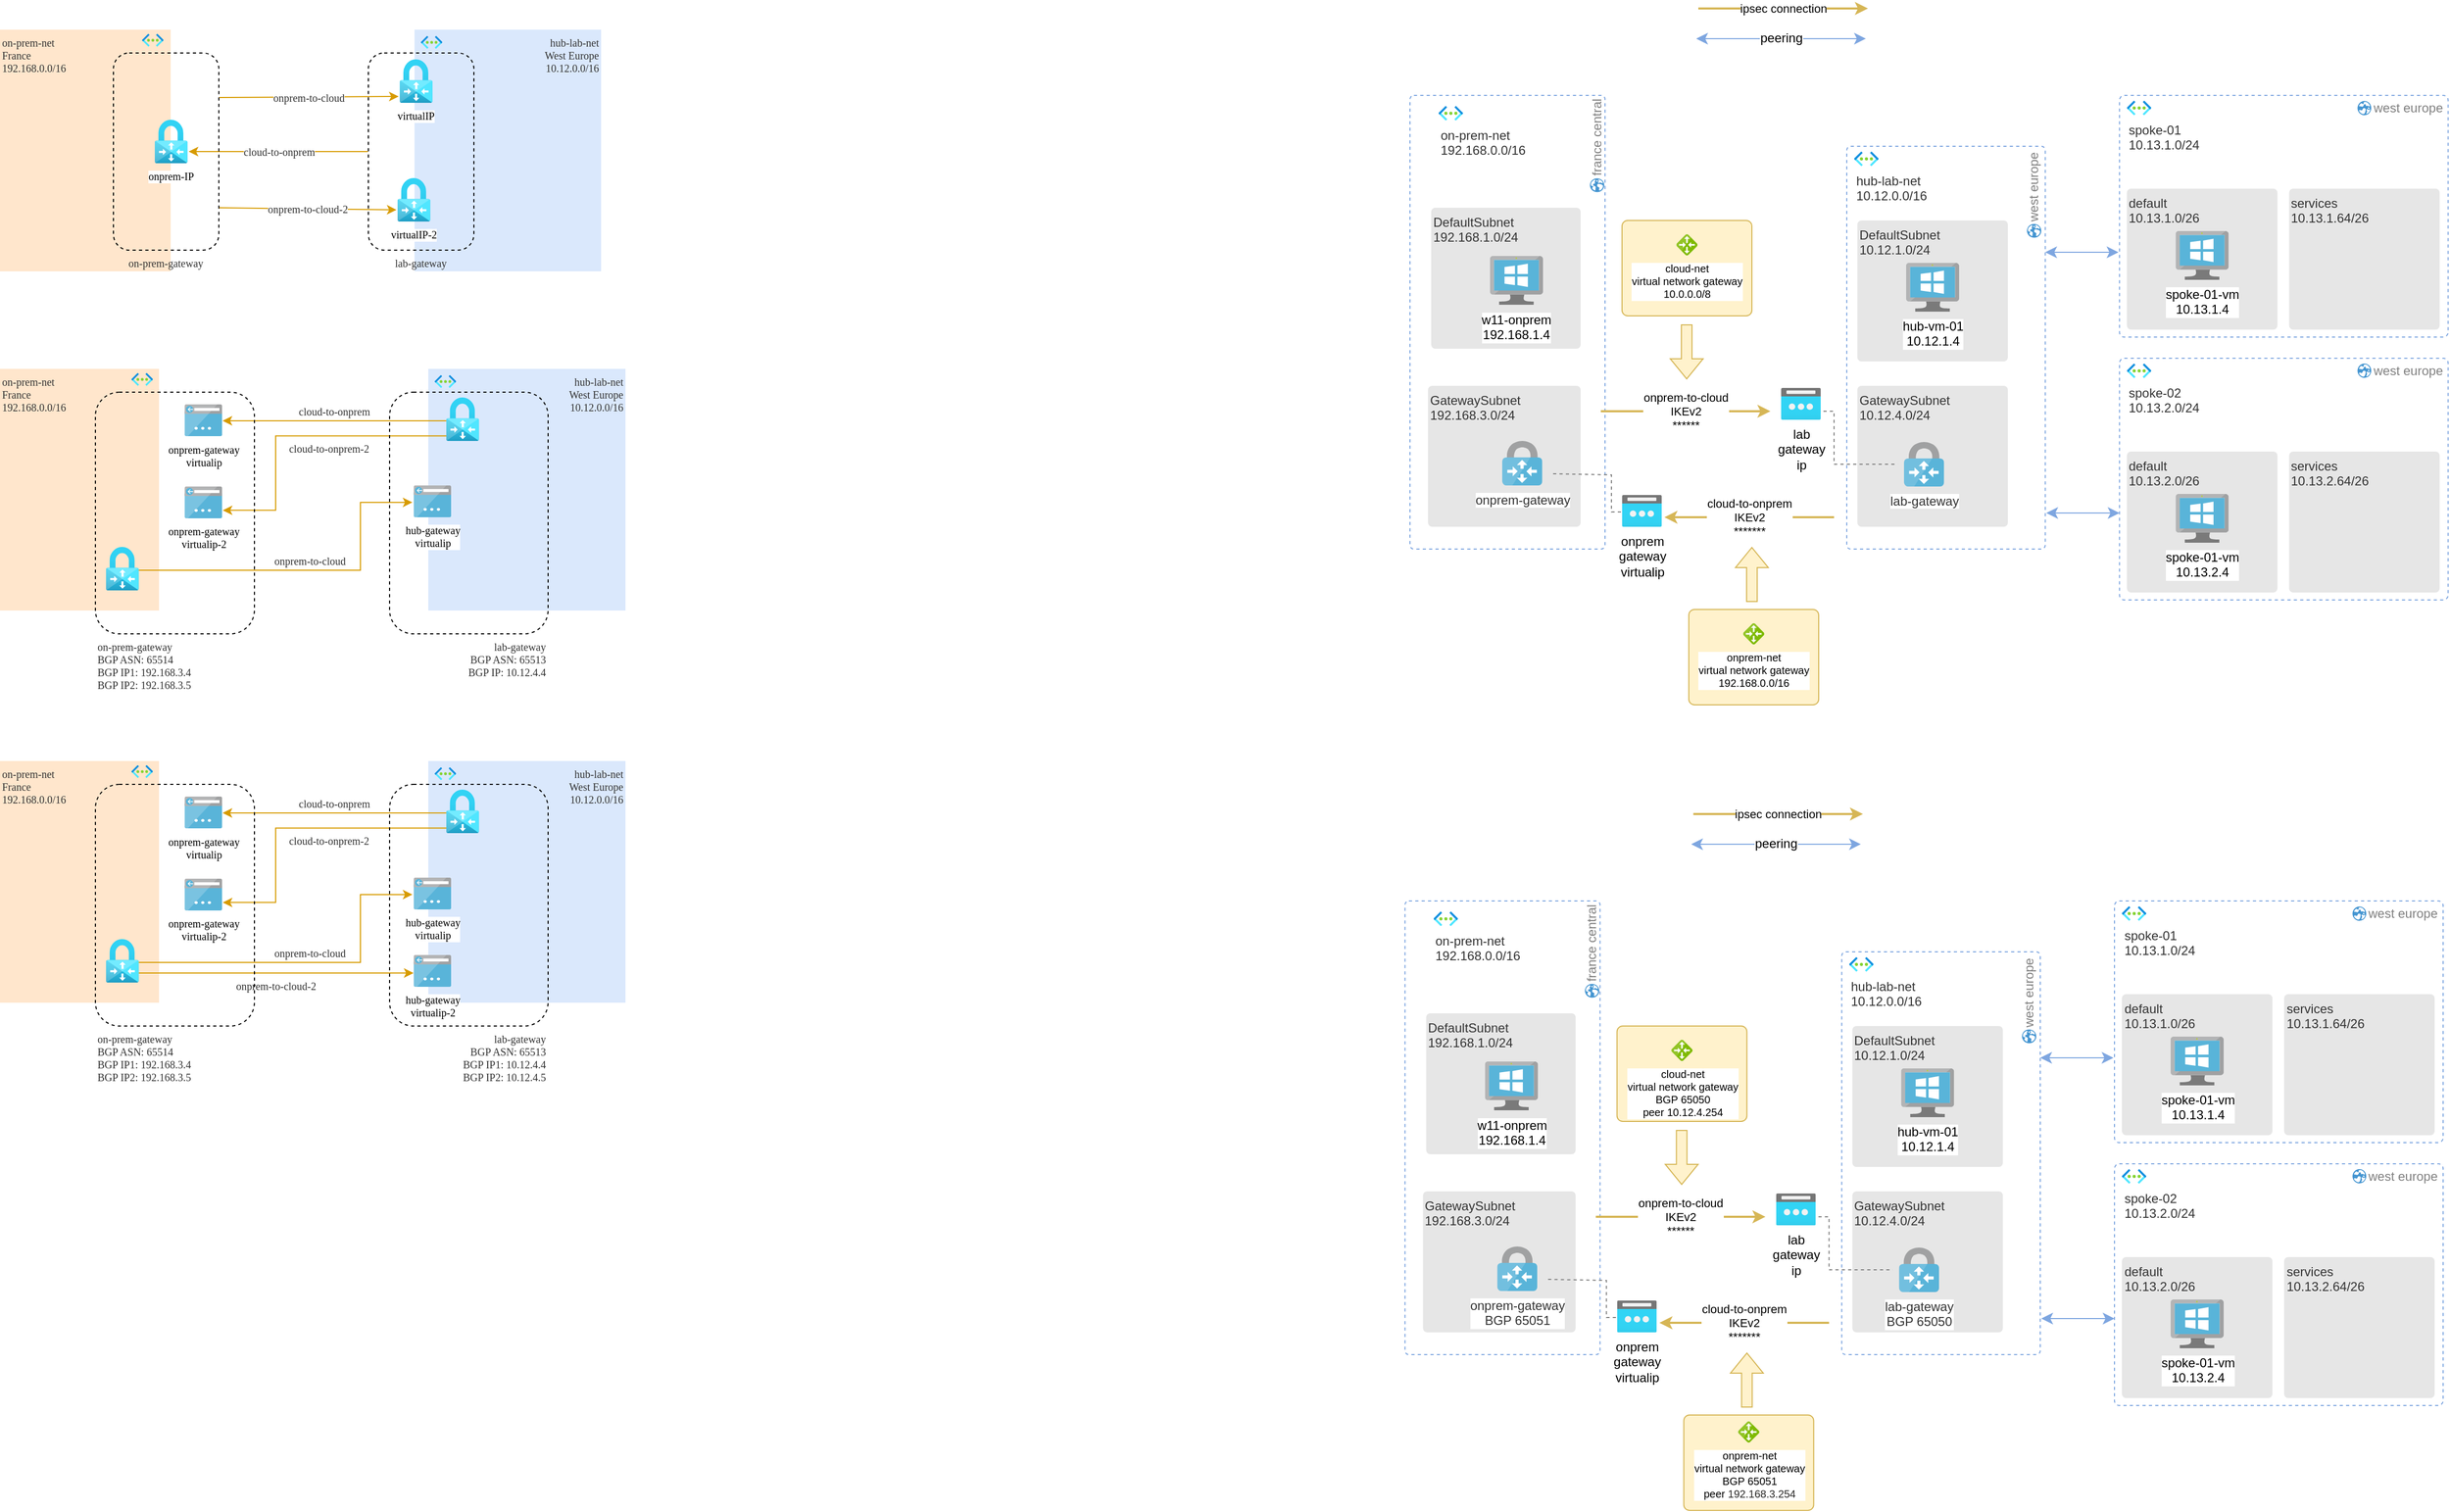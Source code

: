 <mxfile version="27.0.9">
  <diagram id="tQr8wYoGC4cX-bxRIOVP" name="Page-1">
    <mxGraphModel dx="2455" dy="1800" grid="1" gridSize="10" guides="1" tooltips="1" connect="1" arrows="1" fold="1" page="1" pageScale="1" pageWidth="827" pageHeight="1169" math="0" shadow="0">
      <root>
        <mxCell id="0" />
        <mxCell id="1" parent="0" />
        <mxCell id="6fJvwl4AISP-noeNzdmZ-1" value="hub-lab-net&lt;br style=&quot;font-size: 10px;&quot;&gt;West Europe&lt;br style=&quot;font-size: 10px;&quot;&gt;10.12.0.0/16" style="rounded=0;whiteSpace=wrap;html=1;fontFamily=Verdana;align=right;fillColor=#dae8fc;strokeColor=none;fontSize=10;fontColor=#333333;verticalAlign=top;shadow=0;" parent="1" vertex="1">
          <mxGeometry x="401" y="500" width="176" height="228" as="geometry" />
        </mxCell>
        <mxCell id="6fJvwl4AISP-noeNzdmZ-6" value="on-prem-net&lt;br style=&quot;font-size: 10px;&quot;&gt;France&lt;br style=&quot;font-size: 10px;&quot;&gt;192.168.0.0/16" style="rounded=0;whiteSpace=wrap;html=1;fontFamily=Verdana;align=left;fillColor=#ffe6cc;strokeColor=none;fontSize=10;labelPosition=center;verticalLabelPosition=middle;verticalAlign=top;fontColor=#333333;" parent="1" vertex="1">
          <mxGeometry x="10" y="500" width="161" height="228" as="geometry" />
        </mxCell>
        <mxCell id="6fJvwl4AISP-noeNzdmZ-2" value="" style="aspect=fixed;html=1;points=[];align=center;image;fontSize=12;image=img/lib/azure2/networking/Virtual_Networks.svg;fontFamily=Verdana;rounded=0;" parent="1" vertex="1">
          <mxGeometry x="407" y="505.91" width="20.25" height="12.09" as="geometry" />
        </mxCell>
        <mxCell id="6fJvwl4AISP-noeNzdmZ-3" value="virtualIP" style="aspect=fixed;html=1;points=[];align=center;image;fontSize=10;image=img/lib/azure2/networking/Virtual_Network_Gateways.svg;fontFamily=Verdana;rounded=0;" parent="1" vertex="1">
          <mxGeometry x="387.05" y="528" width="30.89" height="41" as="geometry" />
        </mxCell>
        <mxCell id="6fJvwl4AISP-noeNzdmZ-4" value="virtualIP-2" style="aspect=fixed;html=1;points=[];align=center;image;fontSize=10;image=img/lib/azure2/networking/Virtual_Network_Gateways.svg;fontFamily=Verdana;rounded=0;" parent="1" vertex="1">
          <mxGeometry x="385.0" y="640" width="30.89" height="41" as="geometry" />
        </mxCell>
        <mxCell id="6fJvwl4AISP-noeNzdmZ-5" value="onprem-IP" style="aspect=fixed;html=1;points=[];align=center;image;fontSize=10;image=img/lib/azure2/networking/Virtual_Network_Gateways.svg;fontFamily=Verdana;rounded=0;" parent="1" vertex="1">
          <mxGeometry x="156.0" y="585" width="30.89" height="41" as="geometry" />
        </mxCell>
        <mxCell id="6fJvwl4AISP-noeNzdmZ-9" value="" style="aspect=fixed;html=1;points=[];align=center;image;fontSize=12;image=img/lib/azure2/networking/Virtual_Networks.svg;fontFamily=Verdana;rounded=0;" parent="1" vertex="1">
          <mxGeometry x="144" y="503.91" width="20.25" height="12.09" as="geometry" />
        </mxCell>
        <mxCell id="6fJvwl4AISP-noeNzdmZ-11" value="cloud-to-onprem" style="endArrow=none;startArrow=classic;html=1;rounded=0;fontFamily=Verdana;fontSize=10;fontColor=#333333;fillColor=#ffe6cc;strokeColor=#d79b00;startFill=1;endFill=0;" parent="1" edge="1">
          <mxGeometry width="50" height="50" relative="1" as="geometry">
            <mxPoint x="188" y="615" as="sourcePoint" />
            <mxPoint x="357" y="615" as="targetPoint" />
          </mxGeometry>
        </mxCell>
        <mxCell id="6fJvwl4AISP-noeNzdmZ-12" value="onprem-to-cloud" style="endArrow=classic;startArrow=none;html=1;rounded=0;fontFamily=Verdana;fontSize=10;fontColor=#333333;fillColor=#ffe6cc;strokeColor=#d79b00;startFill=0;" parent="1" edge="1">
          <mxGeometry width="50" height="50" relative="1" as="geometry">
            <mxPoint x="217" y="564" as="sourcePoint" />
            <mxPoint x="386" y="563" as="targetPoint" />
          </mxGeometry>
        </mxCell>
        <mxCell id="6fJvwl4AISP-noeNzdmZ-13" value="on-prem-gateway" style="rounded=1;whiteSpace=wrap;html=1;fontFamily=Verdana;fontSize=10;fontColor=#333333;fillColor=none;dashed=1;labelPosition=center;verticalLabelPosition=bottom;align=center;verticalAlign=top;" parent="1" vertex="1">
          <mxGeometry x="117" y="522" width="99.44" height="186" as="geometry" />
        </mxCell>
        <mxCell id="6fJvwl4AISP-noeNzdmZ-15" value="onprem-to-cloud-2" style="endArrow=classic;startArrow=none;html=1;rounded=0;fontFamily=Verdana;fontSize=10;fontColor=#333333;fillColor=#ffe6cc;strokeColor=#d79b00;startFill=0;" parent="1" edge="1">
          <mxGeometry width="50" height="50" relative="1" as="geometry">
            <mxPoint x="217" y="668" as="sourcePoint" />
            <mxPoint x="384" y="670" as="targetPoint" />
          </mxGeometry>
        </mxCell>
        <mxCell id="6fJvwl4AISP-noeNzdmZ-16" value="lab-gateway" style="rounded=1;whiteSpace=wrap;html=1;fontFamily=Verdana;fontSize=10;fontColor=#333333;fillColor=none;dashed=1;labelPosition=center;verticalLabelPosition=bottom;align=center;verticalAlign=top;" parent="1" vertex="1">
          <mxGeometry x="357.49" y="522" width="99.51" height="186" as="geometry" />
        </mxCell>
        <mxCell id="Y3g1_2dblXZV7KX1vswi-1" value="hub-lab-net&lt;br style=&quot;font-size: 10px;&quot;&gt;West Europe&lt;br style=&quot;font-size: 10px;&quot;&gt;10.12.0.0/16" style="rounded=0;whiteSpace=wrap;html=1;fontFamily=Verdana;align=right;fillColor=#dae8fc;strokeColor=none;fontSize=10;fontColor=#333333;verticalAlign=top;shadow=0;" parent="1" vertex="1">
          <mxGeometry x="414" y="1190" width="186" height="228" as="geometry" />
        </mxCell>
        <mxCell id="Y3g1_2dblXZV7KX1vswi-2" value="on-prem-net&lt;br style=&quot;font-size: 10px;&quot;&gt;France&lt;br style=&quot;font-size: 10px;&quot;&gt;192.168.0.0/16" style="rounded=0;whiteSpace=wrap;html=1;fontFamily=Verdana;align=left;fillColor=#ffe6cc;strokeColor=none;fontSize=10;labelPosition=center;verticalLabelPosition=middle;verticalAlign=top;fontColor=#333333;" parent="1" vertex="1">
          <mxGeometry x="10" y="1190" width="150" height="228" as="geometry" />
        </mxCell>
        <mxCell id="Y3g1_2dblXZV7KX1vswi-3" value="" style="aspect=fixed;html=1;points=[];align=center;image;fontSize=12;image=img/lib/azure2/networking/Virtual_Networks.svg;fontFamily=Verdana;rounded=0;" parent="1" vertex="1">
          <mxGeometry x="420" y="1195.91" width="20.25" height="12.09" as="geometry" />
        </mxCell>
        <mxCell id="Y3g1_2dblXZV7KX1vswi-7" value="" style="aspect=fixed;html=1;points=[];align=center;image;fontSize=12;image=img/lib/azure2/networking/Virtual_Networks.svg;fontFamily=Verdana;rounded=0;" parent="1" vertex="1">
          <mxGeometry x="134" y="1193.91" width="20.25" height="12.09" as="geometry" />
        </mxCell>
        <mxCell id="Y3g1_2dblXZV7KX1vswi-32" value="&lt;span style=&quot;color: rgb(51 , 51 , 51)&quot;&gt;onprem-to-cloud-2&lt;/span&gt;" style="edgeStyle=orthogonalEdgeStyle;rounded=0;orthogonalLoop=1;jettySize=auto;html=1;fontFamily=Verdana;fontSize=10;strokeColor=#D79B00;labelPosition=center;verticalLabelPosition=bottom;align=center;verticalAlign=top;" parent="1" source="Y3g1_2dblXZV7KX1vswi-11" target="Y3g1_2dblXZV7KX1vswi-22" edge="1">
          <mxGeometry relative="1" as="geometry">
            <Array as="points">
              <mxPoint x="270" y="1390" />
              <mxPoint x="270" y="1390" />
            </Array>
          </mxGeometry>
        </mxCell>
        <mxCell id="Y3g1_2dblXZV7KX1vswi-11" value="" style="aspect=fixed;html=1;points=[];align=center;image;fontSize=10;image=img/lib/azure2/networking/Virtual_Network_Gateways.svg;fontFamily=Verdana;rounded=0;" parent="1" vertex="1">
          <mxGeometry x="110.0" y="1358" width="30.89" height="41" as="geometry" />
        </mxCell>
        <mxCell id="Y3g1_2dblXZV7KX1vswi-15" value="onprem-gateway&lt;br&gt;virtualip-2" style="sketch=0;aspect=fixed;html=1;points=[];align=center;image;fontSize=10;image=img/lib/mscae/App_Service_IPAddress.svg;fontFamily=Verdana;" parent="1" vertex="1">
          <mxGeometry x="184" y="1301" width="35.71" height="30" as="geometry" />
        </mxCell>
        <mxCell id="Y3g1_2dblXZV7KX1vswi-16" value="onprem-gateway&lt;br&gt;virtualip" style="sketch=0;aspect=fixed;html=1;points=[];align=center;image;fontSize=10;image=img/lib/mscae/App_Service_IPAddress.svg;fontFamily=Verdana;" parent="1" vertex="1">
          <mxGeometry x="184" y="1223.5" width="35.71" height="30" as="geometry" />
        </mxCell>
        <mxCell id="Y3g1_2dblXZV7KX1vswi-36" value="&lt;span style=&quot;color: rgb(51 , 51 , 51)&quot;&gt;cloud-to-onprem&lt;/span&gt;" style="edgeStyle=orthogonalEdgeStyle;rounded=0;orthogonalLoop=1;jettySize=auto;html=1;fontFamily=Verdana;fontSize=10;strokeColor=#D79B00;labelPosition=center;verticalLabelPosition=top;align=center;verticalAlign=bottom;" parent="1" source="Y3g1_2dblXZV7KX1vswi-21" edge="1">
          <mxGeometry relative="1" as="geometry">
            <mxPoint x="220" y="1239" as="targetPoint" />
            <Array as="points">
              <mxPoint x="325" y="1239" />
              <mxPoint x="220" y="1239" />
            </Array>
          </mxGeometry>
        </mxCell>
        <mxCell id="Y3g1_2dblXZV7KX1vswi-21" value="" style="aspect=fixed;html=1;points=[];align=center;image;fontSize=10;image=img/lib/azure2/networking/Virtual_Network_Gateways.svg;fontFamily=Verdana;rounded=0;" parent="1" vertex="1">
          <mxGeometry x="430.94" y="1217" width="30.89" height="41" as="geometry" />
        </mxCell>
        <mxCell id="Y3g1_2dblXZV7KX1vswi-22" value="hub-gateway&lt;br&gt;virtualip-2" style="sketch=0;aspect=fixed;html=1;points=[];align=center;image;fontSize=10;image=img/lib/mscae/App_Service_IPAddress.svg;fontFamily=Verdana;" parent="1" vertex="1">
          <mxGeometry x="400.05" y="1373" width="35.71" height="30" as="geometry" />
        </mxCell>
        <mxCell id="Y3g1_2dblXZV7KX1vswi-23" value="hub-gateway&lt;br&gt;virtualip" style="sketch=0;aspect=fixed;html=1;points=[];align=center;image;fontSize=10;image=img/lib/mscae/App_Service_IPAddress.svg;fontFamily=Verdana;" parent="1" vertex="1">
          <mxGeometry x="400.05" y="1300" width="35.71" height="30" as="geometry" />
        </mxCell>
        <mxCell id="Y3g1_2dblXZV7KX1vswi-33" value="&lt;span style=&quot;color: rgb(51 , 51 , 51)&quot;&gt;onprem-to-cloud&lt;/span&gt;" style="edgeStyle=orthogonalEdgeStyle;rounded=0;orthogonalLoop=1;jettySize=auto;html=1;fontFamily=Verdana;fontSize=10;entryX=-0.029;entryY=0.533;entryDx=0;entryDy=0;entryPerimeter=0;strokeColor=#D79B00;labelPosition=center;verticalLabelPosition=top;align=center;verticalAlign=bottom;" parent="1" source="Y3g1_2dblXZV7KX1vswi-11" target="Y3g1_2dblXZV7KX1vswi-23" edge="1">
          <mxGeometry relative="1" as="geometry">
            <mxPoint x="150.89" y="1387.486" as="sourcePoint" />
            <mxPoint x="410.05" y="1388" as="targetPoint" />
            <Array as="points">
              <mxPoint x="350" y="1380" />
              <mxPoint x="350" y="1316" />
            </Array>
          </mxGeometry>
        </mxCell>
        <mxCell id="Y3g1_2dblXZV7KX1vswi-38" value="&lt;span style=&quot;color: rgb(51 , 51 , 51)&quot;&gt;cloud-to-onprem-2&lt;/span&gt;" style="edgeStyle=orthogonalEdgeStyle;rounded=0;orthogonalLoop=1;jettySize=auto;html=1;fontFamily=Verdana;fontSize=10;entryX=1.012;entryY=0.748;entryDx=0;entryDy=0;entryPerimeter=0;exitX=0.002;exitY=0.885;exitDx=0;exitDy=0;exitPerimeter=0;strokeColor=#D79B00;labelPosition=center;verticalLabelPosition=bottom;align=center;verticalAlign=top;" parent="1" source="Y3g1_2dblXZV7KX1vswi-21" target="Y3g1_2dblXZV7KX1vswi-15" edge="1">
          <mxGeometry x="-0.207" relative="1" as="geometry">
            <mxPoint x="440.94" y="1248.514" as="sourcePoint" />
            <mxPoint x="226.71" y="1247.7" as="targetPoint" />
            <Array as="points">
              <mxPoint x="270" y="1254" />
              <mxPoint x="270" y="1323" />
            </Array>
            <mxPoint as="offset" />
          </mxGeometry>
        </mxCell>
        <mxCell id="Y3g1_2dblXZV7KX1vswi-14" value="on-prem-gateway&lt;br&gt;BGP ASN: 65514&lt;br&gt;BGP IP1: 192.168.3.4&lt;br&gt;BGP IP2: 192.168.3.5" style="rounded=1;whiteSpace=wrap;html=1;fontFamily=Verdana;fontSize=10;fontColor=#333333;fillColor=none;dashed=1;labelPosition=center;verticalLabelPosition=bottom;align=left;verticalAlign=top;" parent="1" vertex="1">
          <mxGeometry x="100" y="1212" width="150" height="228" as="geometry" />
        </mxCell>
        <mxCell id="Y3g1_2dblXZV7KX1vswi-13" value="lab-gateway&lt;br&gt;BGP ASN: 65513&lt;br&gt;BGP IP1: 10.12.4.4&lt;br&gt;BGP IP2: 10.12.4.5" style="rounded=1;whiteSpace=wrap;html=1;fontFamily=Verdana;fontSize=10;fontColor=#333333;fillColor=none;dashed=1;labelPosition=center;verticalLabelPosition=bottom;align=right;verticalAlign=top;" parent="1" vertex="1">
          <mxGeometry x="377.49" y="1212" width="149.51" height="228" as="geometry" />
        </mxCell>
        <mxCell id="ezX0hACboA3p-qQnWopF-30" value="hub-lab-net&lt;br style=&quot;font-size: 10px;&quot;&gt;West Europe&lt;br style=&quot;font-size: 10px;&quot;&gt;10.12.0.0/16" style="rounded=0;whiteSpace=wrap;html=1;fontFamily=Verdana;align=right;fillColor=#dae8fc;strokeColor=none;fontSize=10;fontColor=#333333;verticalAlign=top;shadow=0;" parent="1" vertex="1">
          <mxGeometry x="414" y="820" width="186" height="228" as="geometry" />
        </mxCell>
        <mxCell id="ezX0hACboA3p-qQnWopF-31" value="on-prem-net&lt;br style=&quot;font-size: 10px;&quot;&gt;France&lt;br style=&quot;font-size: 10px;&quot;&gt;192.168.0.0/16" style="rounded=0;whiteSpace=wrap;html=1;fontFamily=Verdana;align=left;fillColor=#ffe6cc;strokeColor=none;fontSize=10;labelPosition=center;verticalLabelPosition=middle;verticalAlign=top;fontColor=#333333;" parent="1" vertex="1">
          <mxGeometry x="10" y="820" width="150" height="228" as="geometry" />
        </mxCell>
        <mxCell id="ezX0hACboA3p-qQnWopF-32" value="" style="aspect=fixed;html=1;points=[];align=center;image;fontSize=12;image=img/lib/azure2/networking/Virtual_Networks.svg;fontFamily=Verdana;rounded=0;" parent="1" vertex="1">
          <mxGeometry x="420" y="825.91" width="20.25" height="12.09" as="geometry" />
        </mxCell>
        <mxCell id="ezX0hACboA3p-qQnWopF-33" value="" style="aspect=fixed;html=1;points=[];align=center;image;fontSize=12;image=img/lib/azure2/networking/Virtual_Networks.svg;fontFamily=Verdana;rounded=0;" parent="1" vertex="1">
          <mxGeometry x="134" y="823.91" width="20.25" height="12.09" as="geometry" />
        </mxCell>
        <mxCell id="ezX0hACboA3p-qQnWopF-35" value="" style="aspect=fixed;html=1;points=[];align=center;image;fontSize=10;image=img/lib/azure2/networking/Virtual_Network_Gateways.svg;fontFamily=Verdana;rounded=0;" parent="1" vertex="1">
          <mxGeometry x="110.0" y="988" width="30.89" height="41" as="geometry" />
        </mxCell>
        <mxCell id="ezX0hACboA3p-qQnWopF-36" value="onprem-gateway&lt;br&gt;virtualip-2" style="sketch=0;aspect=fixed;html=1;points=[];align=center;image;fontSize=10;image=img/lib/mscae/App_Service_IPAddress.svg;fontFamily=Verdana;" parent="1" vertex="1">
          <mxGeometry x="184" y="931" width="35.71" height="30" as="geometry" />
        </mxCell>
        <mxCell id="ezX0hACboA3p-qQnWopF-37" value="onprem-gateway&lt;br&gt;virtualip" style="sketch=0;aspect=fixed;html=1;points=[];align=center;image;fontSize=10;image=img/lib/mscae/App_Service_IPAddress.svg;fontFamily=Verdana;" parent="1" vertex="1">
          <mxGeometry x="184" y="853.5" width="35.71" height="30" as="geometry" />
        </mxCell>
        <mxCell id="ezX0hACboA3p-qQnWopF-38" value="&lt;span style=&quot;color: rgb(51 , 51 , 51)&quot;&gt;cloud-to-onprem&lt;/span&gt;" style="edgeStyle=orthogonalEdgeStyle;rounded=0;orthogonalLoop=1;jettySize=auto;html=1;fontFamily=Verdana;fontSize=10;strokeColor=#D79B00;labelPosition=center;verticalLabelPosition=top;align=center;verticalAlign=bottom;" parent="1" source="ezX0hACboA3p-qQnWopF-39" edge="1">
          <mxGeometry relative="1" as="geometry">
            <mxPoint x="220" y="869" as="targetPoint" />
            <Array as="points">
              <mxPoint x="325" y="869" />
              <mxPoint x="220" y="869" />
            </Array>
          </mxGeometry>
        </mxCell>
        <mxCell id="ezX0hACboA3p-qQnWopF-39" value="" style="aspect=fixed;html=1;points=[];align=center;image;fontSize=10;image=img/lib/azure2/networking/Virtual_Network_Gateways.svg;fontFamily=Verdana;rounded=0;" parent="1" vertex="1">
          <mxGeometry x="430.94" y="847" width="30.89" height="41" as="geometry" />
        </mxCell>
        <mxCell id="ezX0hACboA3p-qQnWopF-41" value="hub-gateway&lt;br&gt;virtualip" style="sketch=0;aspect=fixed;html=1;points=[];align=center;image;fontSize=10;image=img/lib/mscae/App_Service_IPAddress.svg;fontFamily=Verdana;" parent="1" vertex="1">
          <mxGeometry x="400.05" y="930" width="35.71" height="30" as="geometry" />
        </mxCell>
        <mxCell id="ezX0hACboA3p-qQnWopF-42" value="&lt;span style=&quot;color: rgb(51 , 51 , 51)&quot;&gt;onprem-to-cloud&lt;/span&gt;" style="edgeStyle=orthogonalEdgeStyle;rounded=0;orthogonalLoop=1;jettySize=auto;html=1;fontFamily=Verdana;fontSize=10;entryX=-0.029;entryY=0.533;entryDx=0;entryDy=0;entryPerimeter=0;strokeColor=#D79B00;labelPosition=center;verticalLabelPosition=top;align=center;verticalAlign=bottom;" parent="1" source="ezX0hACboA3p-qQnWopF-35" target="ezX0hACboA3p-qQnWopF-41" edge="1">
          <mxGeometry relative="1" as="geometry">
            <mxPoint x="150.89" y="1017.486" as="sourcePoint" />
            <mxPoint x="410.05" y="1018" as="targetPoint" />
            <Array as="points">
              <mxPoint x="350" y="1010" />
              <mxPoint x="350" y="946" />
            </Array>
          </mxGeometry>
        </mxCell>
        <mxCell id="ezX0hACboA3p-qQnWopF-43" value="&lt;span style=&quot;color: rgb(51 , 51 , 51)&quot;&gt;cloud-to-onprem-2&lt;/span&gt;" style="edgeStyle=orthogonalEdgeStyle;rounded=0;orthogonalLoop=1;jettySize=auto;html=1;fontFamily=Verdana;fontSize=10;entryX=1.012;entryY=0.748;entryDx=0;entryDy=0;entryPerimeter=0;exitX=0.002;exitY=0.885;exitDx=0;exitDy=0;exitPerimeter=0;strokeColor=#D79B00;labelPosition=center;verticalLabelPosition=bottom;align=center;verticalAlign=top;" parent="1" source="ezX0hACboA3p-qQnWopF-39" target="ezX0hACboA3p-qQnWopF-36" edge="1">
          <mxGeometry x="-0.207" relative="1" as="geometry">
            <mxPoint x="440.94" y="878.514" as="sourcePoint" />
            <mxPoint x="226.71" y="877.7" as="targetPoint" />
            <Array as="points">
              <mxPoint x="270" y="884" />
              <mxPoint x="270" y="953" />
            </Array>
            <mxPoint as="offset" />
          </mxGeometry>
        </mxCell>
        <mxCell id="ezX0hACboA3p-qQnWopF-44" value="on-prem-gateway&lt;br&gt;BGP ASN: 65514&lt;br&gt;BGP IP1: 192.168.3.4&lt;br&gt;BGP IP2: 192.168.3.5" style="rounded=1;whiteSpace=wrap;html=1;fontFamily=Verdana;fontSize=10;fontColor=#333333;fillColor=none;dashed=1;labelPosition=center;verticalLabelPosition=bottom;align=left;verticalAlign=top;" parent="1" vertex="1">
          <mxGeometry x="100" y="842" width="150" height="228" as="geometry" />
        </mxCell>
        <mxCell id="ezX0hACboA3p-qQnWopF-45" value="lab-gateway&lt;br&gt;BGP ASN: 65513&lt;br&gt;BGP IP: 10.12.4.4" style="rounded=1;whiteSpace=wrap;html=1;fontFamily=Verdana;fontSize=10;fontColor=#333333;fillColor=none;dashed=1;labelPosition=center;verticalLabelPosition=bottom;align=right;verticalAlign=top;" parent="1" vertex="1">
          <mxGeometry x="377.49" y="842" width="149.51" height="228" as="geometry" />
        </mxCell>
        <mxCell id="dJM9k2j-gh-_wXsNiVkd-4" value="" style="group;fontFamily=Helvetica;" parent="1" vertex="1" connectable="0">
          <mxGeometry x="2009.24" y="562" width="310" height="228" as="geometry" />
        </mxCell>
        <mxCell id="dJM9k2j-gh-_wXsNiVkd-5" value="" style="rounded=1;whiteSpace=wrap;html=1;fontSize=16;dashed=1;strokeColor=#7EA6E0;arcSize=2;fontFamily=Helvetica;" parent="dJM9k2j-gh-_wXsNiVkd-4" vertex="1">
          <mxGeometry width="310" height="228" as="geometry" />
        </mxCell>
        <mxCell id="dJM9k2j-gh-_wXsNiVkd-6" value="spoke-01&lt;br&gt;10.13.1.0/24" style="aspect=fixed;html=1;points=[];align=left;image;fontSize=12;image=img/lib/azure2/networking/Virtual_Networks.svg;fontColor=#333333;fontFamily=Helvetica;" parent="dJM9k2j-gh-_wXsNiVkd-4" vertex="1">
          <mxGeometry x="7" y="5" width="23" height="13.73" as="geometry" />
        </mxCell>
        <mxCell id="dJM9k2j-gh-_wXsNiVkd-7" value="services&lt;br&gt;10.13.1.64/26" style="rounded=1;whiteSpace=wrap;html=1;fontSize=12;arcSize=3;strokeColor=none;fillColor=#E6E6E6;align=left;verticalAlign=top;fontColor=#333333;fontFamily=Helvetica;" parent="dJM9k2j-gh-_wXsNiVkd-4" vertex="1">
          <mxGeometry x="160" y="88" width="142" height="133" as="geometry" />
        </mxCell>
        <mxCell id="dJM9k2j-gh-_wXsNiVkd-8" value="" style="group;fontFamily=Helvetica;" parent="dJM9k2j-gh-_wXsNiVkd-4" vertex="1" connectable="0">
          <mxGeometry x="7" y="88" width="142" height="133" as="geometry" />
        </mxCell>
        <mxCell id="dJM9k2j-gh-_wXsNiVkd-9" value="default&lt;br&gt;10.13.1.0/26" style="rounded=1;whiteSpace=wrap;html=1;fontSize=12;arcSize=3;strokeColor=none;fillColor=#E6E6E6;fontColor=#333333;align=left;verticalAlign=top;fontFamily=Helvetica;" parent="dJM9k2j-gh-_wXsNiVkd-8" vertex="1">
          <mxGeometry width="142" height="133" as="geometry" />
        </mxCell>
        <mxCell id="dJM9k2j-gh-_wXsNiVkd-10" value="spoke-01-vm&lt;br&gt;10.13.1.4" style="image;sketch=0;aspect=fixed;html=1;points=[];align=center;fontSize=12;image=img/lib/mscae/VirtualMachineWindows.svg;fontFamily=Helvetica;" parent="dJM9k2j-gh-_wXsNiVkd-8" vertex="1">
          <mxGeometry x="46" y="40" width="50" height="46" as="geometry" />
        </mxCell>
        <mxCell id="dJM9k2j-gh-_wXsNiVkd-11" value="west europe" style="shadow=0;dashed=0;html=1;strokeColor=none;fillColor=#4495D1;labelPosition=right;verticalLabelPosition=middle;verticalAlign=middle;align=left;outlineConnect=0;shape=mxgraph.veeam.globe;fontSize=12;fontColor=#808080;direction=south;rotation=0;fontFamily=Helvetica;" parent="dJM9k2j-gh-_wXsNiVkd-4" vertex="1">
          <mxGeometry x="224.5" y="5.23" width="13" height="13.5" as="geometry" />
        </mxCell>
        <mxCell id="dJM9k2j-gh-_wXsNiVkd-12" value="" style="group;fontFamily=Helvetica;" parent="1" vertex="1" connectable="0">
          <mxGeometry x="2009.24" y="810" width="310" height="228" as="geometry" />
        </mxCell>
        <mxCell id="dJM9k2j-gh-_wXsNiVkd-13" value="" style="rounded=1;whiteSpace=wrap;html=1;fontSize=16;dashed=1;strokeColor=#7EA6E0;arcSize=2;fontFamily=Helvetica;" parent="dJM9k2j-gh-_wXsNiVkd-12" vertex="1">
          <mxGeometry width="310" height="228" as="geometry" />
        </mxCell>
        <mxCell id="dJM9k2j-gh-_wXsNiVkd-14" value="spoke-02&lt;br&gt;10.13.2.0/24" style="aspect=fixed;html=1;points=[];align=left;image;fontSize=12;image=img/lib/azure2/networking/Virtual_Networks.svg;fontColor=#333333;fontFamily=Helvetica;" parent="dJM9k2j-gh-_wXsNiVkd-12" vertex="1">
          <mxGeometry x="7" y="5" width="23" height="13.73" as="geometry" />
        </mxCell>
        <mxCell id="dJM9k2j-gh-_wXsNiVkd-15" value="services&lt;br&gt;10.13.2.64/26" style="rounded=1;whiteSpace=wrap;html=1;fontSize=12;arcSize=3;strokeColor=none;fillColor=#E6E6E6;align=left;verticalAlign=top;fontColor=#333333;fontFamily=Helvetica;" parent="dJM9k2j-gh-_wXsNiVkd-12" vertex="1">
          <mxGeometry x="160" y="88" width="142" height="133" as="geometry" />
        </mxCell>
        <mxCell id="dJM9k2j-gh-_wXsNiVkd-16" value="" style="group;fontFamily=Helvetica;" parent="dJM9k2j-gh-_wXsNiVkd-12" vertex="1" connectable="0">
          <mxGeometry x="7" y="88" width="142" height="133" as="geometry" />
        </mxCell>
        <mxCell id="dJM9k2j-gh-_wXsNiVkd-17" value="default&lt;br&gt;10.13.2.0/26" style="rounded=1;whiteSpace=wrap;html=1;fontSize=12;arcSize=3;strokeColor=none;fillColor=#E6E6E6;fontColor=#333333;align=left;verticalAlign=top;fontFamily=Helvetica;" parent="dJM9k2j-gh-_wXsNiVkd-16" vertex="1">
          <mxGeometry width="142" height="133" as="geometry" />
        </mxCell>
        <mxCell id="dJM9k2j-gh-_wXsNiVkd-18" value="spoke-01-vm&lt;br&gt;10.13.2.4" style="image;sketch=0;aspect=fixed;html=1;points=[];align=center;fontSize=12;image=img/lib/mscae/VirtualMachineWindows.svg;fontFamily=Helvetica;" parent="dJM9k2j-gh-_wXsNiVkd-16" vertex="1">
          <mxGeometry x="46" y="40" width="50" height="46" as="geometry" />
        </mxCell>
        <mxCell id="dJM9k2j-gh-_wXsNiVkd-19" value="west europe" style="shadow=0;dashed=0;html=1;strokeColor=none;fillColor=#4495D1;labelPosition=right;verticalLabelPosition=middle;verticalAlign=middle;align=left;outlineConnect=0;shape=mxgraph.veeam.globe;fontSize=12;fontColor=#808080;direction=south;rotation=0;fontFamily=Helvetica;" parent="dJM9k2j-gh-_wXsNiVkd-12" vertex="1">
          <mxGeometry x="224.5" y="5.0" width="13" height="13.5" as="geometry" />
        </mxCell>
        <mxCell id="dJM9k2j-gh-_wXsNiVkd-27" value="" style="rounded=1;whiteSpace=wrap;html=1;fontSize=16;dashed=1;strokeColor=#7EA6E0;arcSize=2;fontFamily=Helvetica;" parent="1" vertex="1">
          <mxGeometry x="1751.98" y="610" width="187.26" height="380" as="geometry" />
        </mxCell>
        <mxCell id="dJM9k2j-gh-_wXsNiVkd-28" value="hub-lab-net&lt;br&gt;10.12.0.0/16" style="aspect=fixed;html=1;points=[];align=left;image;fontSize=12;image=img/lib/azure2/networking/Virtual_Networks.svg;fontColor=#333333;fontFamily=Helvetica;" parent="1" vertex="1">
          <mxGeometry x="1758.98" y="615" width="23" height="13.73" as="geometry" />
        </mxCell>
        <mxCell id="dJM9k2j-gh-_wXsNiVkd-29" value="" style="group;fontFamily=Helvetica;" parent="1" vertex="1" connectable="0">
          <mxGeometry x="1761.98" y="680" width="142" height="133" as="geometry" />
        </mxCell>
        <mxCell id="dJM9k2j-gh-_wXsNiVkd-30" value="DefaultSubnet&lt;br&gt;10.12.1.0/24" style="rounded=1;whiteSpace=wrap;html=1;fontSize=12;arcSize=3;strokeColor=none;fillColor=#E6E6E6;fontColor=#333333;align=left;verticalAlign=top;fontFamily=Helvetica;" parent="dJM9k2j-gh-_wXsNiVkd-29" vertex="1">
          <mxGeometry width="142" height="133" as="geometry" />
        </mxCell>
        <mxCell id="dJM9k2j-gh-_wXsNiVkd-31" value="hub-vm-01&lt;br&gt;10.12.1.4" style="image;sketch=0;aspect=fixed;html=1;points=[];align=center;fontSize=12;image=img/lib/mscae/VirtualMachineWindows.svg;fontFamily=Helvetica;" parent="dJM9k2j-gh-_wXsNiVkd-29" vertex="1">
          <mxGeometry x="46" y="40" width="50" height="46" as="geometry" />
        </mxCell>
        <mxCell id="dJM9k2j-gh-_wXsNiVkd-39" value="peering" style="endArrow=classic;startArrow=classic;html=1;rounded=0;fontSize=12;startSize=8;endSize=8;strokeColor=#7EA6E0;fontFamily=Helvetica;" parent="1" edge="1">
          <mxGeometry width="50" height="50" relative="1" as="geometry">
            <mxPoint x="1610" y="508.48" as="sourcePoint" />
            <mxPoint x="1770" y="508.48" as="targetPoint" />
            <mxPoint as="offset" />
          </mxGeometry>
        </mxCell>
        <mxCell id="dJM9k2j-gh-_wXsNiVkd-42" value="west europe" style="shadow=0;dashed=0;html=1;strokeColor=none;fillColor=#4495D1;labelPosition=right;verticalLabelPosition=middle;verticalAlign=middle;align=left;outlineConnect=0;shape=mxgraph.veeam.globe;fontSize=12;fontColor=#808080;direction=south;rotation=-90;fontFamily=Helvetica;" parent="1" vertex="1">
          <mxGeometry x="1922.24" y="683" width="13" height="13.5" as="geometry" />
        </mxCell>
        <mxCell id="dJM9k2j-gh-_wXsNiVkd-43" value="GatewaySubnet&lt;br&gt;10.12.4.0/24" style="rounded=1;whiteSpace=wrap;html=1;fontSize=12;arcSize=3;strokeColor=none;fillColor=#E6E6E6;fontColor=#333333;align=left;verticalAlign=top;fontFamily=Helvetica;" parent="1" vertex="1">
          <mxGeometry x="1761.98" y="836" width="142" height="133" as="geometry" />
        </mxCell>
        <mxCell id="dJM9k2j-gh-_wXsNiVkd-44" value="lab-gateway&lt;br&gt;" style="image;sketch=0;aspect=fixed;html=1;points=[];align=center;fontSize=12;image=img/lib/mscae/VPN_Gateway.svg;fontColor=#333333;fontFamily=Helvetica;" parent="1" vertex="1">
          <mxGeometry x="1806" y="889" width="37.8" height="42" as="geometry" />
        </mxCell>
        <mxCell id="dJM9k2j-gh-_wXsNiVkd-45" value="lab&lt;div&gt;gateway&lt;div&gt;ip&lt;/div&gt;&lt;/div&gt;" style="image;aspect=fixed;html=1;points=[];align=center;fontSize=12;image=img/lib/azure2/networking/Public_IP_Addresses.svg;fontFamily=Helvetica;" parent="1" vertex="1">
          <mxGeometry x="1690" y="838" width="37.5" height="30" as="geometry" />
        </mxCell>
        <mxCell id="dJM9k2j-gh-_wXsNiVkd-46" value="" style="endArrow=none;dashed=1;html=1;rounded=0;fontSize=12;startSize=8;endSize=8;strokeColor=#808080;fontFamily=Helvetica;entryX=0.268;entryY=0.556;entryDx=0;entryDy=0;entryPerimeter=0;" parent="1" target="dJM9k2j-gh-_wXsNiVkd-43" edge="1">
          <mxGeometry width="50" height="50" relative="1" as="geometry">
            <mxPoint x="1730" y="860" as="sourcePoint" />
            <mxPoint x="1740" y="910" as="targetPoint" />
            <Array as="points">
              <mxPoint x="1740" y="860" />
              <mxPoint x="1740" y="910" />
            </Array>
          </mxGeometry>
        </mxCell>
        <mxCell id="dJM9k2j-gh-_wXsNiVkd-47" value="" style="endArrow=classic;startArrow=classic;html=1;rounded=0;fontSize=12;startSize=8;endSize=8;strokeColor=#7EA6E0;fontFamily=Helvetica;" parent="1" edge="1">
          <mxGeometry width="50" height="50" relative="1" as="geometry">
            <mxPoint x="1939.24" y="710" as="sourcePoint" />
            <mxPoint x="2008.24" y="710" as="targetPoint" />
          </mxGeometry>
        </mxCell>
        <mxCell id="dJM9k2j-gh-_wXsNiVkd-48" value="" style="endArrow=classic;startArrow=classic;html=1;rounded=0;fontSize=12;startSize=8;endSize=8;strokeColor=#7EA6E0;fontFamily=Helvetica;" parent="1" edge="1">
          <mxGeometry width="50" height="50" relative="1" as="geometry">
            <mxPoint x="1940.24" y="956" as="sourcePoint" />
            <mxPoint x="2009.24" y="956" as="targetPoint" />
          </mxGeometry>
        </mxCell>
        <mxCell id="dJM9k2j-gh-_wXsNiVkd-51" value="" style="rounded=1;whiteSpace=wrap;html=1;fontSize=16;dashed=1;strokeColor=#7EA6E0;arcSize=2;fontFamily=Helvetica;" parent="1" vertex="1">
          <mxGeometry x="1340" y="562" width="183.97" height="428" as="geometry" />
        </mxCell>
        <mxCell id="dJM9k2j-gh-_wXsNiVkd-52" value="DefaultSubnet&lt;br&gt;192.168.1.0/24" style="rounded=1;whiteSpace=wrap;html=1;fontSize=12;arcSize=3;strokeColor=none;fillColor=#E6E6E6;fontColor=#333333;align=left;verticalAlign=top;fontFamily=Helvetica;" parent="1" vertex="1">
          <mxGeometry x="1359.98" y="668" width="140.99" height="133" as="geometry" />
        </mxCell>
        <mxCell id="dJM9k2j-gh-_wXsNiVkd-53" value="on-prem-net&lt;br&gt;192.168.0.0/16" style="aspect=fixed;html=1;points=[];align=left;image;fontSize=12;image=img/lib/azure2/networking/Virtual_Networks.svg;fontColor=#333333;fontFamily=Helvetica;" parent="1" vertex="1">
          <mxGeometry x="1366.99" y="572" width="23" height="13.73" as="geometry" />
        </mxCell>
        <mxCell id="dJM9k2j-gh-_wXsNiVkd-54" value="france central" style="shadow=0;dashed=0;html=1;strokeColor=none;fillColor=#4495D1;labelPosition=right;verticalLabelPosition=middle;verticalAlign=middle;align=left;outlineConnect=0;shape=mxgraph.veeam.globe;fontSize=12;fontColor=#808080;direction=south;rotation=-90;fontFamily=Helvetica;" parent="1" vertex="1">
          <mxGeometry x="1510" y="640" width="13" height="13.5" as="geometry" />
        </mxCell>
        <mxCell id="dJM9k2j-gh-_wXsNiVkd-59" value="GatewaySubnet&lt;br&gt;192.168.3.0/24" style="rounded=1;whiteSpace=wrap;html=1;fontSize=12;arcSize=3;strokeColor=none;fillColor=#E6E6E6;fontColor=#333333;align=left;verticalAlign=top;fontFamily=Helvetica;" parent="1" vertex="1">
          <mxGeometry x="1357" y="836" width="143.97" height="133" as="geometry" />
        </mxCell>
        <mxCell id="dJM9k2j-gh-_wXsNiVkd-60" value="onprem-gateway" style="image;sketch=0;aspect=fixed;html=1;points=[];align=center;fontSize=12;image=img/lib/mscae/VPN_Gateway.svg;fontColor=#333333;fontFamily=Helvetica;" parent="1" vertex="1">
          <mxGeometry x="1427" y="888" width="37.8" height="42" as="geometry" />
        </mxCell>
        <mxCell id="dJM9k2j-gh-_wXsNiVkd-61" value="onprem&lt;div&gt;gateway&lt;br&gt;virtualip&lt;/div&gt;" style="image;aspect=fixed;html=1;points=[];align=center;fontSize=12;image=img/lib/azure2/networking/Public_IP_Addresses.svg;fontFamily=Helvetica;" parent="1" vertex="1">
          <mxGeometry x="1540" y="939" width="37.5" height="30" as="geometry" />
        </mxCell>
        <mxCell id="dJM9k2j-gh-_wXsNiVkd-63" value="w11-onprem&lt;br&gt;192.168.1.4" style="image;sketch=0;aspect=fixed;html=1;points=[];align=center;fontSize=12;image=img/lib/mscae/VirtualMachineWindows.svg;fontFamily=Helvetica;" parent="1" vertex="1">
          <mxGeometry x="1415.465" y="713.5" width="50" height="46" as="geometry" />
        </mxCell>
        <mxCell id="dJM9k2j-gh-_wXsNiVkd-64" value="onprem-to-cloud&lt;div&gt;IKEv2&lt;/div&gt;&lt;div&gt;******&lt;/div&gt;" style="endArrow=classic;html=1;rounded=0;fillColor=#fff2cc;strokeColor=#d6b656;strokeWidth=2;" parent="1" edge="1">
          <mxGeometry width="50" height="50" relative="1" as="geometry">
            <mxPoint x="1520" y="860" as="sourcePoint" />
            <mxPoint x="1680" y="860" as="targetPoint" />
          </mxGeometry>
        </mxCell>
        <mxCell id="dJM9k2j-gh-_wXsNiVkd-66" value="" style="endArrow=none;dashed=1;html=1;rounded=0;fontSize=12;startSize=8;endSize=8;strokeColor=#808080;fontFamily=Helvetica;entryX=0;entryY=0.533;entryDx=0;entryDy=0;entryPerimeter=0;" parent="1" target="dJM9k2j-gh-_wXsNiVkd-61" edge="1">
          <mxGeometry width="50" height="50" relative="1" as="geometry">
            <mxPoint x="1475" y="919" as="sourcePoint" />
            <mxPoint x="1540" y="955" as="targetPoint" />
            <Array as="points">
              <mxPoint x="1530" y="920" />
              <mxPoint x="1530" y="955" />
            </Array>
          </mxGeometry>
        </mxCell>
        <mxCell id="dJM9k2j-gh-_wXsNiVkd-67" value="cloud-to-onprem&lt;div&gt;IKEv2&lt;/div&gt;&lt;div&gt;*******&lt;/div&gt;" style="endArrow=classic;html=1;rounded=0;fillColor=#fff2cc;strokeColor=#d6b656;strokeWidth=2;" parent="1" edge="1">
          <mxGeometry width="50" height="50" relative="1" as="geometry">
            <mxPoint x="1740" y="960" as="sourcePoint" />
            <mxPoint x="1580" y="960" as="targetPoint" />
          </mxGeometry>
        </mxCell>
        <mxCell id="dJM9k2j-gh-_wXsNiVkd-68" value="ipsec connection" style="endArrow=classic;html=1;rounded=0;fillColor=#fff2cc;strokeColor=#d6b656;strokeWidth=2;" parent="1" edge="1">
          <mxGeometry width="50" height="50" relative="1" as="geometry">
            <mxPoint x="1611.98" y="480" as="sourcePoint" />
            <mxPoint x="1771.98" y="480" as="targetPoint" />
          </mxGeometry>
        </mxCell>
        <mxCell id="dJM9k2j-gh-_wXsNiVkd-74" value="" style="group" parent="1" vertex="1" connectable="0">
          <mxGeometry x="1603" y="1047" width="122.5" height="90" as="geometry" />
        </mxCell>
        <mxCell id="dJM9k2j-gh-_wXsNiVkd-72" value="" style="rounded=1;whiteSpace=wrap;html=1;fontSize=12;arcSize=6;strokeColor=#d6b656;fillColor=#fff2cc;align=left;verticalAlign=top;fontFamily=Helvetica;" parent="dJM9k2j-gh-_wXsNiVkd-74" vertex="1">
          <mxGeometry width="122.5" height="90" as="geometry" />
        </mxCell>
        <mxCell id="dJM9k2j-gh-_wXsNiVkd-73" value="onprem-net&lt;br&gt;virtual network gateway&lt;div&gt;192.168.0.0/16&lt;/div&gt;" style="image;sketch=0;aspect=fixed;html=1;points=[];align=center;fontSize=10;image=img/lib/mscae/Local_Network_Gateways.svg;" parent="dJM9k2j-gh-_wXsNiVkd-74" vertex="1">
          <mxGeometry x="51.25" y="13" width="20" height="20" as="geometry" />
        </mxCell>
        <mxCell id="dJM9k2j-gh-_wXsNiVkd-75" value="" style="group" parent="1" vertex="1" connectable="0">
          <mxGeometry x="1540" y="680" width="122.5" height="90" as="geometry" />
        </mxCell>
        <mxCell id="dJM9k2j-gh-_wXsNiVkd-71" value="" style="rounded=1;whiteSpace=wrap;html=1;fontSize=12;arcSize=6;strokeColor=#d6b656;fillColor=#fff2cc;align=left;verticalAlign=top;fontFamily=Helvetica;" parent="dJM9k2j-gh-_wXsNiVkd-75" vertex="1">
          <mxGeometry width="122.5" height="90" as="geometry" />
        </mxCell>
        <mxCell id="dJM9k2j-gh-_wXsNiVkd-70" value="cloud-net&lt;br&gt;virtual network gateway&lt;div&gt;10.0.0.0/8&lt;/div&gt;" style="image;sketch=0;aspect=fixed;html=1;points=[];align=center;fontSize=10;image=img/lib/mscae/Local_Network_Gateways.svg;" parent="dJM9k2j-gh-_wXsNiVkd-75" vertex="1">
          <mxGeometry x="51.25" y="13" width="20" height="20" as="geometry" />
        </mxCell>
        <mxCell id="dJM9k2j-gh-_wXsNiVkd-76" value="" style="shape=flexArrow;endArrow=classic;html=1;rounded=0;fillColor=#fff2cc;strokeColor=#d6b656;" parent="1" edge="1">
          <mxGeometry width="50" height="50" relative="1" as="geometry">
            <mxPoint x="1601" y="778" as="sourcePoint" />
            <mxPoint x="1601" y="830" as="targetPoint" />
          </mxGeometry>
        </mxCell>
        <mxCell id="dJM9k2j-gh-_wXsNiVkd-78" value="" style="shape=flexArrow;endArrow=classic;html=1;rounded=0;fillColor=#fff2cc;strokeColor=#d6b656;" parent="1" edge="1">
          <mxGeometry width="50" height="50" relative="1" as="geometry">
            <mxPoint x="1662.5" y="1040" as="sourcePoint" />
            <mxPoint x="1662.5" y="988" as="targetPoint" />
          </mxGeometry>
        </mxCell>
        <mxCell id="OdZ2pjymjBVq8efG0PUB-1" value="" style="group;fontFamily=Helvetica;" vertex="1" connectable="0" parent="1">
          <mxGeometry x="2004.52" y="1322" width="310" height="228" as="geometry" />
        </mxCell>
        <mxCell id="OdZ2pjymjBVq8efG0PUB-2" value="" style="rounded=1;whiteSpace=wrap;html=1;fontSize=16;dashed=1;strokeColor=#7EA6E0;arcSize=2;fontFamily=Helvetica;" vertex="1" parent="OdZ2pjymjBVq8efG0PUB-1">
          <mxGeometry width="310" height="228" as="geometry" />
        </mxCell>
        <mxCell id="OdZ2pjymjBVq8efG0PUB-3" value="spoke-01&lt;br&gt;10.13.1.0/24" style="aspect=fixed;html=1;points=[];align=left;image;fontSize=12;image=img/lib/azure2/networking/Virtual_Networks.svg;fontColor=#333333;fontFamily=Helvetica;" vertex="1" parent="OdZ2pjymjBVq8efG0PUB-1">
          <mxGeometry x="7" y="5" width="23" height="13.73" as="geometry" />
        </mxCell>
        <mxCell id="OdZ2pjymjBVq8efG0PUB-4" value="services&lt;br&gt;10.13.1.64/26" style="rounded=1;whiteSpace=wrap;html=1;fontSize=12;arcSize=3;strokeColor=none;fillColor=#E6E6E6;align=left;verticalAlign=top;fontColor=#333333;fontFamily=Helvetica;" vertex="1" parent="OdZ2pjymjBVq8efG0PUB-1">
          <mxGeometry x="160" y="88" width="142" height="133" as="geometry" />
        </mxCell>
        <mxCell id="OdZ2pjymjBVq8efG0PUB-5" value="" style="group;fontFamily=Helvetica;" vertex="1" connectable="0" parent="OdZ2pjymjBVq8efG0PUB-1">
          <mxGeometry x="7" y="88" width="142" height="133" as="geometry" />
        </mxCell>
        <mxCell id="OdZ2pjymjBVq8efG0PUB-6" value="default&lt;br&gt;10.13.1.0/26" style="rounded=1;whiteSpace=wrap;html=1;fontSize=12;arcSize=3;strokeColor=none;fillColor=#E6E6E6;fontColor=#333333;align=left;verticalAlign=top;fontFamily=Helvetica;" vertex="1" parent="OdZ2pjymjBVq8efG0PUB-5">
          <mxGeometry width="142" height="133" as="geometry" />
        </mxCell>
        <mxCell id="OdZ2pjymjBVq8efG0PUB-7" value="spoke-01-vm&lt;br&gt;10.13.1.4" style="image;sketch=0;aspect=fixed;html=1;points=[];align=center;fontSize=12;image=img/lib/mscae/VirtualMachineWindows.svg;fontFamily=Helvetica;" vertex="1" parent="OdZ2pjymjBVq8efG0PUB-5">
          <mxGeometry x="46" y="40" width="50" height="46" as="geometry" />
        </mxCell>
        <mxCell id="OdZ2pjymjBVq8efG0PUB-8" value="west europe" style="shadow=0;dashed=0;html=1;strokeColor=none;fillColor=#4495D1;labelPosition=right;verticalLabelPosition=middle;verticalAlign=middle;align=left;outlineConnect=0;shape=mxgraph.veeam.globe;fontSize=12;fontColor=#808080;direction=south;rotation=0;fontFamily=Helvetica;" vertex="1" parent="OdZ2pjymjBVq8efG0PUB-1">
          <mxGeometry x="224.5" y="5.23" width="13" height="13.5" as="geometry" />
        </mxCell>
        <mxCell id="OdZ2pjymjBVq8efG0PUB-9" value="" style="group;fontFamily=Helvetica;" vertex="1" connectable="0" parent="1">
          <mxGeometry x="2004.52" y="1570" width="310" height="228" as="geometry" />
        </mxCell>
        <mxCell id="OdZ2pjymjBVq8efG0PUB-10" value="" style="rounded=1;whiteSpace=wrap;html=1;fontSize=16;dashed=1;strokeColor=#7EA6E0;arcSize=2;fontFamily=Helvetica;" vertex="1" parent="OdZ2pjymjBVq8efG0PUB-9">
          <mxGeometry width="310" height="228" as="geometry" />
        </mxCell>
        <mxCell id="OdZ2pjymjBVq8efG0PUB-11" value="spoke-02&lt;br&gt;10.13.2.0/24" style="aspect=fixed;html=1;points=[];align=left;image;fontSize=12;image=img/lib/azure2/networking/Virtual_Networks.svg;fontColor=#333333;fontFamily=Helvetica;" vertex="1" parent="OdZ2pjymjBVq8efG0PUB-9">
          <mxGeometry x="7" y="5" width="23" height="13.73" as="geometry" />
        </mxCell>
        <mxCell id="OdZ2pjymjBVq8efG0PUB-12" value="services&lt;br&gt;10.13.2.64/26" style="rounded=1;whiteSpace=wrap;html=1;fontSize=12;arcSize=3;strokeColor=none;fillColor=#E6E6E6;align=left;verticalAlign=top;fontColor=#333333;fontFamily=Helvetica;" vertex="1" parent="OdZ2pjymjBVq8efG0PUB-9">
          <mxGeometry x="160" y="88" width="142" height="133" as="geometry" />
        </mxCell>
        <mxCell id="OdZ2pjymjBVq8efG0PUB-13" value="" style="group;fontFamily=Helvetica;" vertex="1" connectable="0" parent="OdZ2pjymjBVq8efG0PUB-9">
          <mxGeometry x="7" y="88" width="142" height="133" as="geometry" />
        </mxCell>
        <mxCell id="OdZ2pjymjBVq8efG0PUB-14" value="default&lt;br&gt;10.13.2.0/26" style="rounded=1;whiteSpace=wrap;html=1;fontSize=12;arcSize=3;strokeColor=none;fillColor=#E6E6E6;fontColor=#333333;align=left;verticalAlign=top;fontFamily=Helvetica;" vertex="1" parent="OdZ2pjymjBVq8efG0PUB-13">
          <mxGeometry width="142" height="133" as="geometry" />
        </mxCell>
        <mxCell id="OdZ2pjymjBVq8efG0PUB-15" value="spoke-01-vm&lt;br&gt;10.13.2.4" style="image;sketch=0;aspect=fixed;html=1;points=[];align=center;fontSize=12;image=img/lib/mscae/VirtualMachineWindows.svg;fontFamily=Helvetica;" vertex="1" parent="OdZ2pjymjBVq8efG0PUB-13">
          <mxGeometry x="46" y="40" width="50" height="46" as="geometry" />
        </mxCell>
        <mxCell id="OdZ2pjymjBVq8efG0PUB-16" value="west europe" style="shadow=0;dashed=0;html=1;strokeColor=none;fillColor=#4495D1;labelPosition=right;verticalLabelPosition=middle;verticalAlign=middle;align=left;outlineConnect=0;shape=mxgraph.veeam.globe;fontSize=12;fontColor=#808080;direction=south;rotation=0;fontFamily=Helvetica;" vertex="1" parent="OdZ2pjymjBVq8efG0PUB-9">
          <mxGeometry x="224.5" y="5.0" width="13" height="13.5" as="geometry" />
        </mxCell>
        <mxCell id="OdZ2pjymjBVq8efG0PUB-17" value="" style="rounded=1;whiteSpace=wrap;html=1;fontSize=16;dashed=1;strokeColor=#7EA6E0;arcSize=2;fontFamily=Helvetica;" vertex="1" parent="1">
          <mxGeometry x="1747.26" y="1370" width="187.26" height="380" as="geometry" />
        </mxCell>
        <mxCell id="OdZ2pjymjBVq8efG0PUB-18" value="hub-lab-net&lt;br&gt;10.12.0.0/16" style="aspect=fixed;html=1;points=[];align=left;image;fontSize=12;image=img/lib/azure2/networking/Virtual_Networks.svg;fontColor=#333333;fontFamily=Helvetica;" vertex="1" parent="1">
          <mxGeometry x="1754.26" y="1375" width="23" height="13.73" as="geometry" />
        </mxCell>
        <mxCell id="OdZ2pjymjBVq8efG0PUB-19" value="" style="group;fontFamily=Helvetica;" vertex="1" connectable="0" parent="1">
          <mxGeometry x="1757.26" y="1440" width="142" height="133" as="geometry" />
        </mxCell>
        <mxCell id="OdZ2pjymjBVq8efG0PUB-20" value="DefaultSubnet&lt;br&gt;10.12.1.0/24" style="rounded=1;whiteSpace=wrap;html=1;fontSize=12;arcSize=3;strokeColor=none;fillColor=#E6E6E6;fontColor=#333333;align=left;verticalAlign=top;fontFamily=Helvetica;" vertex="1" parent="OdZ2pjymjBVq8efG0PUB-19">
          <mxGeometry width="142" height="133" as="geometry" />
        </mxCell>
        <mxCell id="OdZ2pjymjBVq8efG0PUB-21" value="hub-vm-01&lt;br&gt;10.12.1.4" style="image;sketch=0;aspect=fixed;html=1;points=[];align=center;fontSize=12;image=img/lib/mscae/VirtualMachineWindows.svg;fontFamily=Helvetica;" vertex="1" parent="OdZ2pjymjBVq8efG0PUB-19">
          <mxGeometry x="46" y="40" width="50" height="46" as="geometry" />
        </mxCell>
        <mxCell id="OdZ2pjymjBVq8efG0PUB-22" value="peering" style="endArrow=classic;startArrow=classic;html=1;rounded=0;fontSize=12;startSize=8;endSize=8;strokeColor=#7EA6E0;fontFamily=Helvetica;" edge="1" parent="1">
          <mxGeometry width="50" height="50" relative="1" as="geometry">
            <mxPoint x="1605.28" y="1268.48" as="sourcePoint" />
            <mxPoint x="1765.28" y="1268.48" as="targetPoint" />
            <mxPoint as="offset" />
          </mxGeometry>
        </mxCell>
        <mxCell id="OdZ2pjymjBVq8efG0PUB-23" value="west europe" style="shadow=0;dashed=0;html=1;strokeColor=none;fillColor=#4495D1;labelPosition=right;verticalLabelPosition=middle;verticalAlign=middle;align=left;outlineConnect=0;shape=mxgraph.veeam.globe;fontSize=12;fontColor=#808080;direction=south;rotation=-90;fontFamily=Helvetica;" vertex="1" parent="1">
          <mxGeometry x="1917.52" y="1443" width="13" height="13.5" as="geometry" />
        </mxCell>
        <mxCell id="OdZ2pjymjBVq8efG0PUB-24" value="GatewaySubnet&lt;br&gt;10.12.4.0/24" style="rounded=1;whiteSpace=wrap;html=1;fontSize=12;arcSize=3;strokeColor=none;fillColor=#E6E6E6;fontColor=#333333;align=left;verticalAlign=top;fontFamily=Helvetica;" vertex="1" parent="1">
          <mxGeometry x="1757.26" y="1596" width="142" height="133" as="geometry" />
        </mxCell>
        <mxCell id="OdZ2pjymjBVq8efG0PUB-25" value="lab-gateway&lt;br&gt;BGP 65050" style="image;sketch=0;aspect=fixed;html=1;points=[];align=center;fontSize=12;image=img/lib/mscae/VPN_Gateway.svg;fontColor=#333333;fontFamily=Helvetica;" vertex="1" parent="1">
          <mxGeometry x="1801.28" y="1649" width="37.8" height="42" as="geometry" />
        </mxCell>
        <mxCell id="OdZ2pjymjBVq8efG0PUB-26" value="lab&lt;div&gt;gateway&lt;div&gt;ip&lt;/div&gt;&lt;/div&gt;" style="image;aspect=fixed;html=1;points=[];align=center;fontSize=12;image=img/lib/azure2/networking/Public_IP_Addresses.svg;fontFamily=Helvetica;" vertex="1" parent="1">
          <mxGeometry x="1685.28" y="1598" width="37.5" height="30" as="geometry" />
        </mxCell>
        <mxCell id="OdZ2pjymjBVq8efG0PUB-27" value="" style="endArrow=none;dashed=1;html=1;rounded=0;fontSize=12;startSize=8;endSize=8;strokeColor=#808080;fontFamily=Helvetica;entryX=0.268;entryY=0.556;entryDx=0;entryDy=0;entryPerimeter=0;" edge="1" parent="1" target="OdZ2pjymjBVq8efG0PUB-24">
          <mxGeometry width="50" height="50" relative="1" as="geometry">
            <mxPoint x="1725.28" y="1620" as="sourcePoint" />
            <mxPoint x="1735.28" y="1670" as="targetPoint" />
            <Array as="points">
              <mxPoint x="1735.28" y="1620" />
              <mxPoint x="1735.28" y="1670" />
            </Array>
          </mxGeometry>
        </mxCell>
        <mxCell id="OdZ2pjymjBVq8efG0PUB-28" value="" style="endArrow=classic;startArrow=classic;html=1;rounded=0;fontSize=12;startSize=8;endSize=8;strokeColor=#7EA6E0;fontFamily=Helvetica;" edge="1" parent="1">
          <mxGeometry width="50" height="50" relative="1" as="geometry">
            <mxPoint x="1934.52" y="1470" as="sourcePoint" />
            <mxPoint x="2003.52" y="1470" as="targetPoint" />
          </mxGeometry>
        </mxCell>
        <mxCell id="OdZ2pjymjBVq8efG0PUB-29" value="" style="endArrow=classic;startArrow=classic;html=1;rounded=0;fontSize=12;startSize=8;endSize=8;strokeColor=#7EA6E0;fontFamily=Helvetica;" edge="1" parent="1">
          <mxGeometry width="50" height="50" relative="1" as="geometry">
            <mxPoint x="1935.52" y="1716" as="sourcePoint" />
            <mxPoint x="2004.52" y="1716" as="targetPoint" />
          </mxGeometry>
        </mxCell>
        <mxCell id="OdZ2pjymjBVq8efG0PUB-30" value="" style="rounded=1;whiteSpace=wrap;html=1;fontSize=16;dashed=1;strokeColor=#7EA6E0;arcSize=2;fontFamily=Helvetica;" vertex="1" parent="1">
          <mxGeometry x="1335.28" y="1322" width="183.97" height="428" as="geometry" />
        </mxCell>
        <mxCell id="OdZ2pjymjBVq8efG0PUB-31" value="DefaultSubnet&lt;br&gt;192.168.1.0/24" style="rounded=1;whiteSpace=wrap;html=1;fontSize=12;arcSize=3;strokeColor=none;fillColor=#E6E6E6;fontColor=#333333;align=left;verticalAlign=top;fontFamily=Helvetica;" vertex="1" parent="1">
          <mxGeometry x="1355.26" y="1428" width="140.99" height="133" as="geometry" />
        </mxCell>
        <mxCell id="OdZ2pjymjBVq8efG0PUB-32" value="on-prem-net&lt;br&gt;192.168.0.0/16" style="aspect=fixed;html=1;points=[];align=left;image;fontSize=12;image=img/lib/azure2/networking/Virtual_Networks.svg;fontColor=#333333;fontFamily=Helvetica;" vertex="1" parent="1">
          <mxGeometry x="1362.27" y="1332" width="23" height="13.73" as="geometry" />
        </mxCell>
        <mxCell id="OdZ2pjymjBVq8efG0PUB-33" value="france central" style="shadow=0;dashed=0;html=1;strokeColor=none;fillColor=#4495D1;labelPosition=right;verticalLabelPosition=middle;verticalAlign=middle;align=left;outlineConnect=0;shape=mxgraph.veeam.globe;fontSize=12;fontColor=#808080;direction=south;rotation=-90;fontFamily=Helvetica;" vertex="1" parent="1">
          <mxGeometry x="1505.28" y="1400" width="13" height="13.5" as="geometry" />
        </mxCell>
        <mxCell id="OdZ2pjymjBVq8efG0PUB-34" value="GatewaySubnet&lt;br&gt;192.168.3.0/24" style="rounded=1;whiteSpace=wrap;html=1;fontSize=12;arcSize=3;strokeColor=none;fillColor=#E6E6E6;fontColor=#333333;align=left;verticalAlign=top;fontFamily=Helvetica;" vertex="1" parent="1">
          <mxGeometry x="1352.28" y="1596" width="143.97" height="133" as="geometry" />
        </mxCell>
        <mxCell id="OdZ2pjymjBVq8efG0PUB-35" value="onprem-gateway&lt;br&gt;BGP 65051" style="image;sketch=0;aspect=fixed;html=1;points=[];align=center;fontSize=12;image=img/lib/mscae/VPN_Gateway.svg;fontColor=#333333;fontFamily=Helvetica;" vertex="1" parent="1">
          <mxGeometry x="1422.28" y="1648" width="37.8" height="42" as="geometry" />
        </mxCell>
        <mxCell id="OdZ2pjymjBVq8efG0PUB-36" value="onprem&lt;div&gt;gateway&lt;br&gt;virtualip&lt;/div&gt;" style="image;aspect=fixed;html=1;points=[];align=center;fontSize=12;image=img/lib/azure2/networking/Public_IP_Addresses.svg;fontFamily=Helvetica;" vertex="1" parent="1">
          <mxGeometry x="1535.28" y="1699" width="37.5" height="30" as="geometry" />
        </mxCell>
        <mxCell id="OdZ2pjymjBVq8efG0PUB-37" value="w11-onprem&lt;br&gt;192.168.1.4" style="image;sketch=0;aspect=fixed;html=1;points=[];align=center;fontSize=12;image=img/lib/mscae/VirtualMachineWindows.svg;fontFamily=Helvetica;" vertex="1" parent="1">
          <mxGeometry x="1410.745" y="1473.5" width="50" height="46" as="geometry" />
        </mxCell>
        <mxCell id="OdZ2pjymjBVq8efG0PUB-38" value="onprem-to-cloud&lt;div&gt;IKEv2&lt;/div&gt;&lt;div&gt;******&lt;/div&gt;" style="endArrow=classic;html=1;rounded=0;fillColor=#fff2cc;strokeColor=#d6b656;strokeWidth=2;" edge="1" parent="1">
          <mxGeometry width="50" height="50" relative="1" as="geometry">
            <mxPoint x="1515.28" y="1620" as="sourcePoint" />
            <mxPoint x="1675.28" y="1620" as="targetPoint" />
          </mxGeometry>
        </mxCell>
        <mxCell id="OdZ2pjymjBVq8efG0PUB-39" value="" style="endArrow=none;dashed=1;html=1;rounded=0;fontSize=12;startSize=8;endSize=8;strokeColor=#808080;fontFamily=Helvetica;entryX=0;entryY=0.533;entryDx=0;entryDy=0;entryPerimeter=0;" edge="1" parent="1" target="OdZ2pjymjBVq8efG0PUB-36">
          <mxGeometry width="50" height="50" relative="1" as="geometry">
            <mxPoint x="1470.28" y="1679" as="sourcePoint" />
            <mxPoint x="1535.28" y="1715" as="targetPoint" />
            <Array as="points">
              <mxPoint x="1525.28" y="1680" />
              <mxPoint x="1525.28" y="1715" />
            </Array>
          </mxGeometry>
        </mxCell>
        <mxCell id="OdZ2pjymjBVq8efG0PUB-40" value="cloud-to-onprem&lt;div&gt;IKEv2&lt;/div&gt;&lt;div&gt;*******&lt;/div&gt;" style="endArrow=classic;html=1;rounded=0;fillColor=#fff2cc;strokeColor=#d6b656;strokeWidth=2;" edge="1" parent="1">
          <mxGeometry width="50" height="50" relative="1" as="geometry">
            <mxPoint x="1735.28" y="1720" as="sourcePoint" />
            <mxPoint x="1575.28" y="1720" as="targetPoint" />
          </mxGeometry>
        </mxCell>
        <mxCell id="OdZ2pjymjBVq8efG0PUB-41" value="ipsec connection" style="endArrow=classic;html=1;rounded=0;fillColor=#fff2cc;strokeColor=#d6b656;strokeWidth=2;" edge="1" parent="1">
          <mxGeometry width="50" height="50" relative="1" as="geometry">
            <mxPoint x="1607.26" y="1240" as="sourcePoint" />
            <mxPoint x="1767.26" y="1240" as="targetPoint" />
          </mxGeometry>
        </mxCell>
        <mxCell id="OdZ2pjymjBVq8efG0PUB-42" value="" style="group" vertex="1" connectable="0" parent="1">
          <mxGeometry x="1598.28" y="1807" width="122.5" height="90" as="geometry" />
        </mxCell>
        <mxCell id="OdZ2pjymjBVq8efG0PUB-43" value="" style="rounded=1;whiteSpace=wrap;html=1;fontSize=12;arcSize=6;strokeColor=#d6b656;fillColor=#fff2cc;align=left;verticalAlign=top;fontFamily=Helvetica;" vertex="1" parent="OdZ2pjymjBVq8efG0PUB-42">
          <mxGeometry width="122.5" height="90" as="geometry" />
        </mxCell>
        <mxCell id="OdZ2pjymjBVq8efG0PUB-44" value="&lt;font face=&quot;Helvetica&quot;&gt;onprem-net&lt;br&gt;virtual network gateway&lt;/font&gt;&lt;div&gt;&lt;font face=&quot;Helvetica&quot;&gt;BGP 65051&lt;br&gt;peer&amp;nbsp;&lt;span style=&quot;color: rgb(41, 40, 39); text-align: start; text-wrap-mode: wrap; background-color: light-dark(#ffffff, var(--ge-dark-color, #121212));&quot;&gt;192.168.3.254&lt;/span&gt;&lt;/font&gt;&lt;/div&gt;" style="image;sketch=0;aspect=fixed;html=1;points=[];align=center;fontSize=10;image=img/lib/mscae/Local_Network_Gateways.svg;" vertex="1" parent="OdZ2pjymjBVq8efG0PUB-42">
          <mxGeometry x="51.25" y="6" width="20" height="20" as="geometry" />
        </mxCell>
        <mxCell id="OdZ2pjymjBVq8efG0PUB-45" value="" style="group" vertex="1" connectable="0" parent="1">
          <mxGeometry x="1535.28" y="1440" width="122.5" height="90" as="geometry" />
        </mxCell>
        <mxCell id="OdZ2pjymjBVq8efG0PUB-46" value="" style="rounded=1;whiteSpace=wrap;html=1;fontSize=12;arcSize=6;strokeColor=#d6b656;fillColor=#fff2cc;align=left;verticalAlign=top;fontFamily=Helvetica;" vertex="1" parent="OdZ2pjymjBVq8efG0PUB-45">
          <mxGeometry width="122.5" height="90" as="geometry" />
        </mxCell>
        <mxCell id="OdZ2pjymjBVq8efG0PUB-47" value="cloud-net&lt;br&gt;virtual network gateway&lt;div&gt;BGP 65050&lt;br&gt;peer&amp;nbsp;10.12.4.254&lt;/div&gt;" style="image;sketch=0;aspect=fixed;html=1;points=[];align=center;fontSize=10;image=img/lib/mscae/Local_Network_Gateways.svg;" vertex="1" parent="OdZ2pjymjBVq8efG0PUB-45">
          <mxGeometry x="51.25" y="13" width="20" height="20" as="geometry" />
        </mxCell>
        <mxCell id="OdZ2pjymjBVq8efG0PUB-48" value="" style="shape=flexArrow;endArrow=classic;html=1;rounded=0;fillColor=#fff2cc;strokeColor=#d6b656;" edge="1" parent="1">
          <mxGeometry width="50" height="50" relative="1" as="geometry">
            <mxPoint x="1596.28" y="1538" as="sourcePoint" />
            <mxPoint x="1596.28" y="1590" as="targetPoint" />
          </mxGeometry>
        </mxCell>
        <mxCell id="OdZ2pjymjBVq8efG0PUB-49" value="" style="shape=flexArrow;endArrow=classic;html=1;rounded=0;fillColor=#fff2cc;strokeColor=#d6b656;" edge="1" parent="1">
          <mxGeometry width="50" height="50" relative="1" as="geometry">
            <mxPoint x="1657.78" y="1800" as="sourcePoint" />
            <mxPoint x="1657.78" y="1748" as="targetPoint" />
          </mxGeometry>
        </mxCell>
      </root>
    </mxGraphModel>
  </diagram>
</mxfile>
